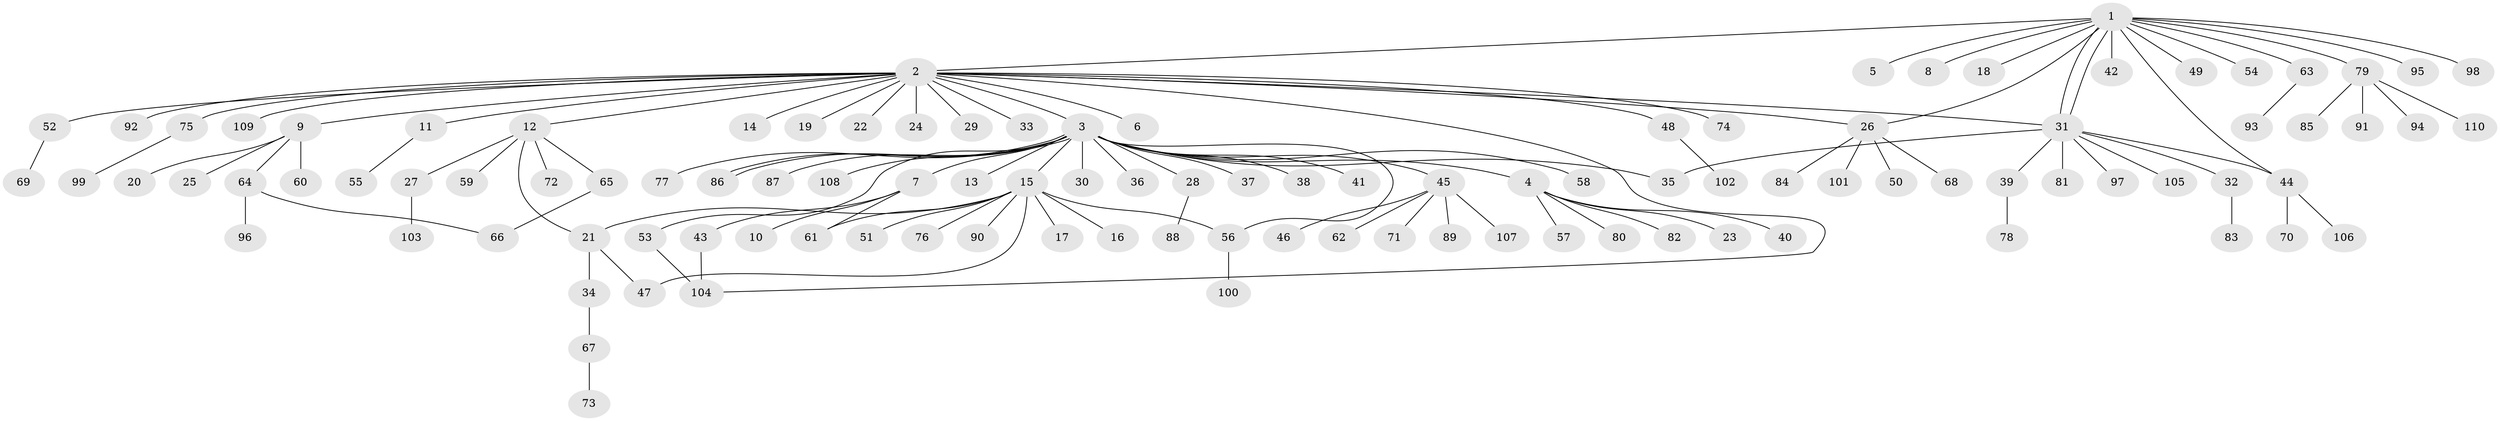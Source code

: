 // coarse degree distribution, {6: 0.058823529411764705, 12: 0.029411764705882353, 8: 0.029411764705882353, 2: 0.29411764705882354, 1: 0.4117647058823529, 3: 0.11764705882352941, 4: 0.058823529411764705}
// Generated by graph-tools (version 1.1) at 2025/50/03/04/25 22:50:39]
// undirected, 110 vertices, 122 edges
graph export_dot {
  node [color=gray90,style=filled];
  1;
  2;
  3;
  4;
  5;
  6;
  7;
  8;
  9;
  10;
  11;
  12;
  13;
  14;
  15;
  16;
  17;
  18;
  19;
  20;
  21;
  22;
  23;
  24;
  25;
  26;
  27;
  28;
  29;
  30;
  31;
  32;
  33;
  34;
  35;
  36;
  37;
  38;
  39;
  40;
  41;
  42;
  43;
  44;
  45;
  46;
  47;
  48;
  49;
  50;
  51;
  52;
  53;
  54;
  55;
  56;
  57;
  58;
  59;
  60;
  61;
  62;
  63;
  64;
  65;
  66;
  67;
  68;
  69;
  70;
  71;
  72;
  73;
  74;
  75;
  76;
  77;
  78;
  79;
  80;
  81;
  82;
  83;
  84;
  85;
  86;
  87;
  88;
  89;
  90;
  91;
  92;
  93;
  94;
  95;
  96;
  97;
  98;
  99;
  100;
  101;
  102;
  103;
  104;
  105;
  106;
  107;
  108;
  109;
  110;
  1 -- 2;
  1 -- 5;
  1 -- 8;
  1 -- 18;
  1 -- 26;
  1 -- 31;
  1 -- 31;
  1 -- 42;
  1 -- 44;
  1 -- 49;
  1 -- 54;
  1 -- 63;
  1 -- 79;
  1 -- 95;
  1 -- 98;
  2 -- 3;
  2 -- 6;
  2 -- 9;
  2 -- 11;
  2 -- 12;
  2 -- 14;
  2 -- 19;
  2 -- 22;
  2 -- 24;
  2 -- 26;
  2 -- 29;
  2 -- 31;
  2 -- 33;
  2 -- 48;
  2 -- 52;
  2 -- 74;
  2 -- 75;
  2 -- 92;
  2 -- 104;
  2 -- 109;
  3 -- 4;
  3 -- 7;
  3 -- 13;
  3 -- 15;
  3 -- 28;
  3 -- 30;
  3 -- 35;
  3 -- 36;
  3 -- 37;
  3 -- 38;
  3 -- 41;
  3 -- 45;
  3 -- 53;
  3 -- 56;
  3 -- 58;
  3 -- 77;
  3 -- 86;
  3 -- 86;
  3 -- 87;
  3 -- 108;
  4 -- 23;
  4 -- 40;
  4 -- 57;
  4 -- 80;
  4 -- 82;
  7 -- 10;
  7 -- 43;
  7 -- 61;
  9 -- 20;
  9 -- 25;
  9 -- 60;
  9 -- 64;
  11 -- 55;
  12 -- 21;
  12 -- 27;
  12 -- 59;
  12 -- 65;
  12 -- 72;
  15 -- 16;
  15 -- 17;
  15 -- 21;
  15 -- 47;
  15 -- 51;
  15 -- 56;
  15 -- 61;
  15 -- 76;
  15 -- 90;
  21 -- 34;
  21 -- 47;
  26 -- 50;
  26 -- 68;
  26 -- 84;
  26 -- 101;
  27 -- 103;
  28 -- 88;
  31 -- 32;
  31 -- 35;
  31 -- 39;
  31 -- 44;
  31 -- 81;
  31 -- 97;
  31 -- 105;
  32 -- 83;
  34 -- 67;
  39 -- 78;
  43 -- 104;
  44 -- 70;
  44 -- 106;
  45 -- 46;
  45 -- 62;
  45 -- 71;
  45 -- 89;
  45 -- 107;
  48 -- 102;
  52 -- 69;
  53 -- 104;
  56 -- 100;
  63 -- 93;
  64 -- 66;
  64 -- 96;
  65 -- 66;
  67 -- 73;
  75 -- 99;
  79 -- 85;
  79 -- 91;
  79 -- 94;
  79 -- 110;
}
